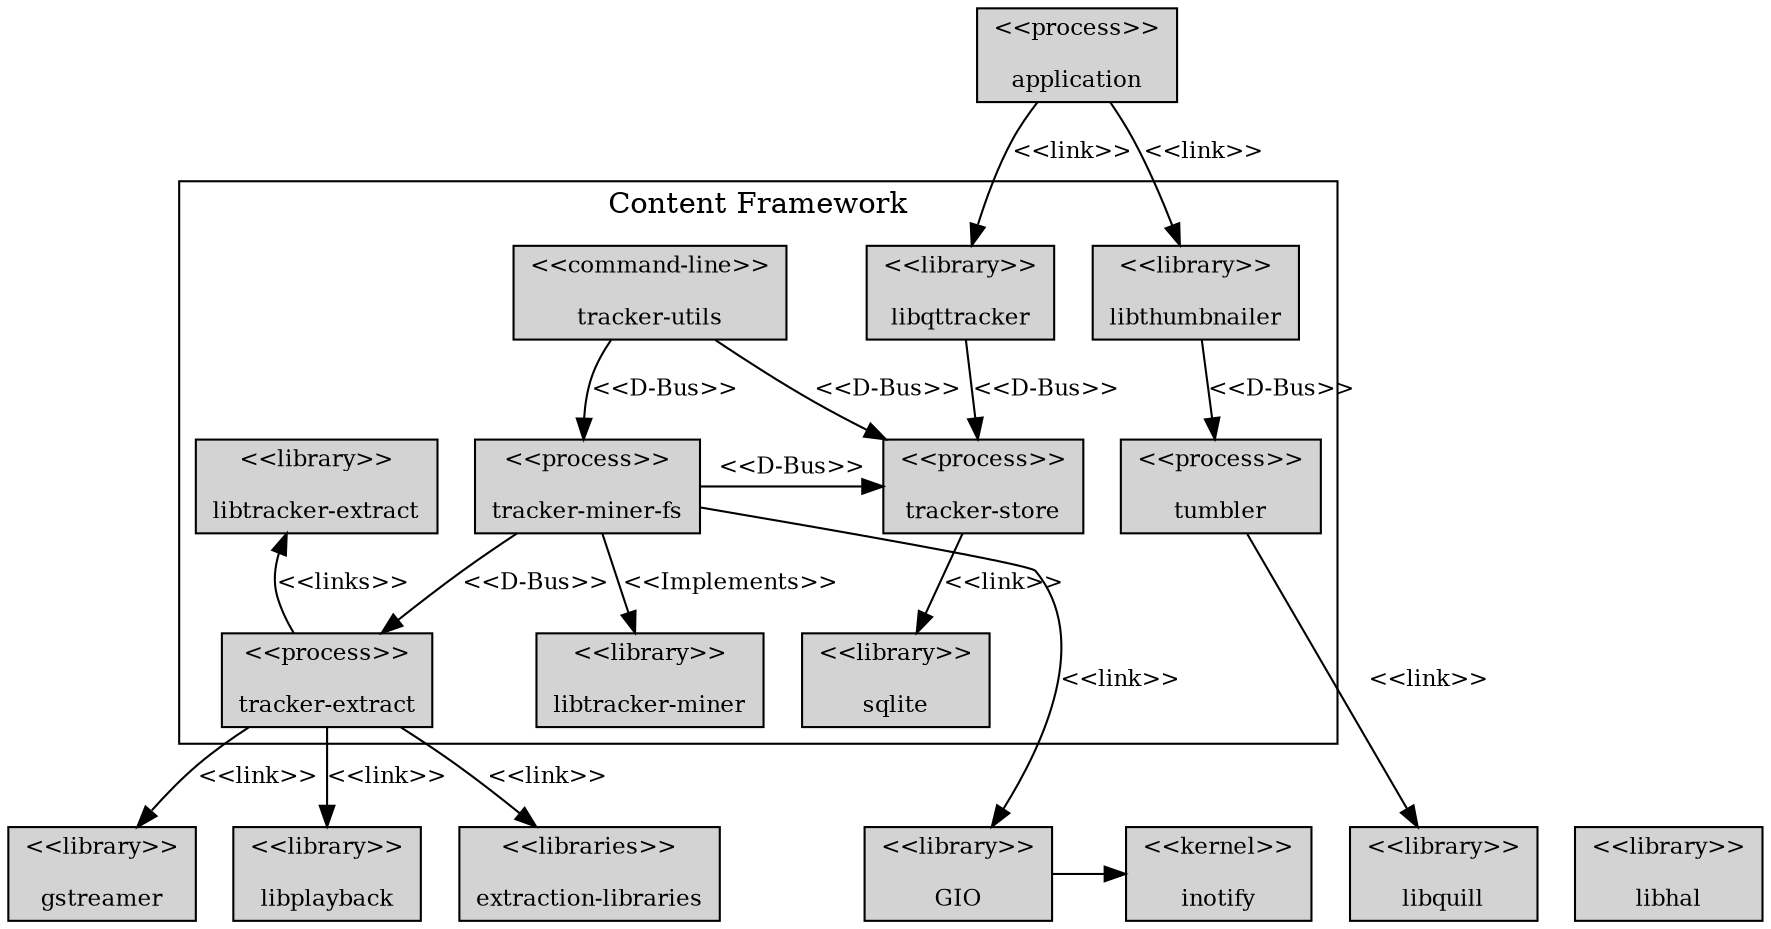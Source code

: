/*
 * Structural view of tracker
 *
 * Generate PNG with: dot -Tpng tracker-structural-view.dot
 * View the diagram: dotty tracker-structural-view.dot
*/

digraph G {

  graph [size="70,100"];
  node [shape=box, style=filled, fontsize=11];
  edge [fontsize=11];

  { rank=source
    app [label="<<process>>\n\napplication"];
  }

  subgraph cluster0 { 
    label="Content Framework"

    libqttracker [label="<<library>>\n\nlibqttracker"];
    libthumbnailer [label="<<library>>\n\nlibthumbnailer"];
    trackerutils [label="<<command-line>>\n\ntracker-utils"];
    trackerstore [label="<<process>>\n\ntracker-store"];
    sqlite [label="<<library>>\n\nsqlite" ];    

    trackerextract [label="<<process>>\n\ntracker-extract"];
    libtrackerextract [label="<<library>>\n\nlibtracker-extract"];
    trackerextract -> libtrackerextract [label="<<links>>"];

    trackerminerfs [label="<<process>>\n\ntracker-miner-fs"];
    libtrackerminer [label="<<library>>\n\nlibtracker-miner"];

    tumbler [label="<<process>>\n\ntumbler"];


    {rank=same; trackerstore; trackerminerfs; libtrackerextract};

    libthumbnailer -> tumbler [label="<<D-Bus>>"]
    libqttracker -> trackerstore [label="<<D-Bus>>"]

    trackerminerfs -> trackerextract [label="<<D-Bus>>"]
    trackerminerfs -> trackerstore [label="<<D-Bus>>"]
    trackerminerfs -> libtrackerminer [label="<<Implements>>"]

    trackerutils -> trackerstore [label="<<D-Bus>>"]
    trackerutils -> trackerminerfs [label="<<D-Bus>>"]
    
    trackerstore -> sqlite [label="<<link>>"]
  }

  {
    rank=sink
    extractionlibs [label="<<libraries>>\n\nextraction-libraries"];
    gstreamer [label="<<library>>\n\ngstreamer"];
    libhal [label="<<library>>\n\nlibhal"];
    libquill [label="<<library>>\n\nlibquill"];
    libplayback [label="<<library>>\n\nlibplayback"];

    gio [label="<<library>>\n\nGIO"];
    inotify [label="<<kernel>>\n\ninotify"];
    gio -> inotify;
  }

  app -> libqttracker [label="<<link>>"]
  app -> libthumbnailer [label="<<link>>"]

  trackerextract -> extractionlibs [label="<<link>>"]
  trackerextract -> gstreamer [label="<<link>>"]
  trackerextract -> libplayback [label="<<link>>"]
  
//  trackerstore -> libhal [label="<<link>>"]
//  trackerminerfs -> libhal [label="<<link>>"]
  
  trackerminerfs -> gio  [label="<<link>>"]

  tumbler -> libquill [label="<<link>>"]
  
}
